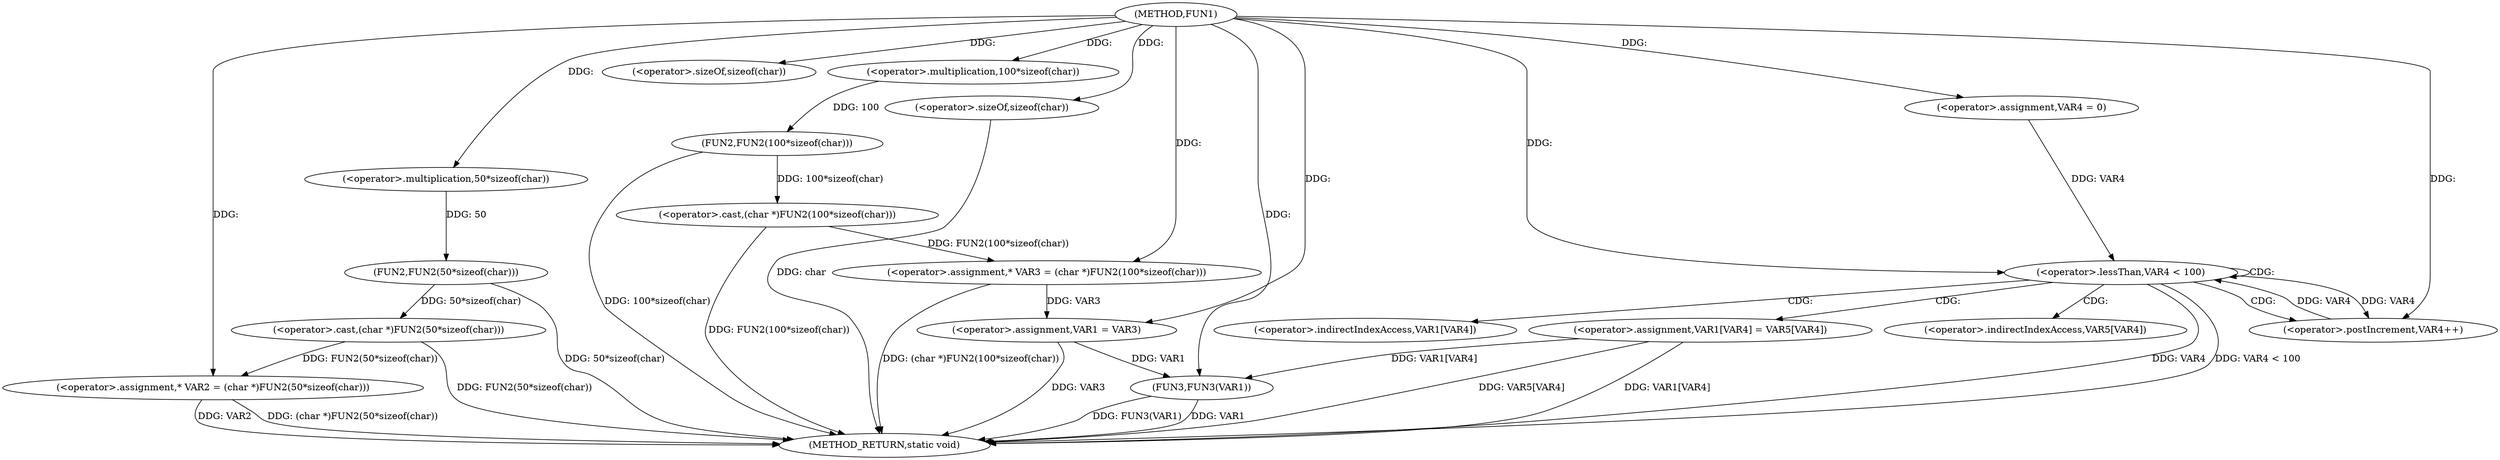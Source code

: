 digraph FUN1 {  
"1000100" [label = "(METHOD,FUN1)" ]
"1000148" [label = "(METHOD_RETURN,static void)" ]
"1000104" [label = "(<operator>.assignment,* VAR2 = (char *)FUN2(50*sizeof(char)))" ]
"1000106" [label = "(<operator>.cast,(char *)FUN2(50*sizeof(char)))" ]
"1000108" [label = "(FUN2,FUN2(50*sizeof(char)))" ]
"1000109" [label = "(<operator>.multiplication,50*sizeof(char))" ]
"1000111" [label = "(<operator>.sizeOf,sizeof(char))" ]
"1000114" [label = "(<operator>.assignment,* VAR3 = (char *)FUN2(100*sizeof(char)))" ]
"1000116" [label = "(<operator>.cast,(char *)FUN2(100*sizeof(char)))" ]
"1000118" [label = "(FUN2,FUN2(100*sizeof(char)))" ]
"1000119" [label = "(<operator>.multiplication,100*sizeof(char))" ]
"1000121" [label = "(<operator>.sizeOf,sizeof(char))" ]
"1000123" [label = "(<operator>.assignment,VAR1 = VAR3)" ]
"1000130" [label = "(<operator>.assignment,VAR4 = 0)" ]
"1000133" [label = "(<operator>.lessThan,VAR4 < 100)" ]
"1000136" [label = "(<operator>.postIncrement,VAR4++)" ]
"1000139" [label = "(<operator>.assignment,VAR1[VAR4] = VAR5[VAR4])" ]
"1000146" [label = "(FUN3,FUN3(VAR1))" ]
"1000140" [label = "(<operator>.indirectIndexAccess,VAR1[VAR4])" ]
"1000143" [label = "(<operator>.indirectIndexAccess,VAR5[VAR4])" ]
  "1000123" -> "1000148"  [ label = "DDG: VAR3"] 
  "1000106" -> "1000148"  [ label = "DDG: FUN2(50*sizeof(char))"] 
  "1000104" -> "1000148"  [ label = "DDG: VAR2"] 
  "1000139" -> "1000148"  [ label = "DDG: VAR1[VAR4]"] 
  "1000133" -> "1000148"  [ label = "DDG: VAR4"] 
  "1000116" -> "1000148"  [ label = "DDG: FUN2(100*sizeof(char))"] 
  "1000133" -> "1000148"  [ label = "DDG: VAR4 < 100"] 
  "1000118" -> "1000148"  [ label = "DDG: 100*sizeof(char)"] 
  "1000146" -> "1000148"  [ label = "DDG: FUN3(VAR1)"] 
  "1000139" -> "1000148"  [ label = "DDG: VAR5[VAR4]"] 
  "1000121" -> "1000148"  [ label = "DDG: char"] 
  "1000146" -> "1000148"  [ label = "DDG: VAR1"] 
  "1000114" -> "1000148"  [ label = "DDG: (char *)FUN2(100*sizeof(char))"] 
  "1000104" -> "1000148"  [ label = "DDG: (char *)FUN2(50*sizeof(char))"] 
  "1000108" -> "1000148"  [ label = "DDG: 50*sizeof(char)"] 
  "1000106" -> "1000104"  [ label = "DDG: FUN2(50*sizeof(char))"] 
  "1000100" -> "1000104"  [ label = "DDG: "] 
  "1000108" -> "1000106"  [ label = "DDG: 50*sizeof(char)"] 
  "1000109" -> "1000108"  [ label = "DDG: 50"] 
  "1000100" -> "1000109"  [ label = "DDG: "] 
  "1000100" -> "1000111"  [ label = "DDG: "] 
  "1000116" -> "1000114"  [ label = "DDG: FUN2(100*sizeof(char))"] 
  "1000100" -> "1000114"  [ label = "DDG: "] 
  "1000118" -> "1000116"  [ label = "DDG: 100*sizeof(char)"] 
  "1000119" -> "1000118"  [ label = "DDG: 100"] 
  "1000100" -> "1000119"  [ label = "DDG: "] 
  "1000100" -> "1000121"  [ label = "DDG: "] 
  "1000114" -> "1000123"  [ label = "DDG: VAR3"] 
  "1000100" -> "1000123"  [ label = "DDG: "] 
  "1000100" -> "1000130"  [ label = "DDG: "] 
  "1000136" -> "1000133"  [ label = "DDG: VAR4"] 
  "1000130" -> "1000133"  [ label = "DDG: VAR4"] 
  "1000100" -> "1000133"  [ label = "DDG: "] 
  "1000133" -> "1000136"  [ label = "DDG: VAR4"] 
  "1000100" -> "1000136"  [ label = "DDG: "] 
  "1000139" -> "1000146"  [ label = "DDG: VAR1[VAR4]"] 
  "1000123" -> "1000146"  [ label = "DDG: VAR1"] 
  "1000100" -> "1000146"  [ label = "DDG: "] 
  "1000133" -> "1000139"  [ label = "CDG: "] 
  "1000133" -> "1000133"  [ label = "CDG: "] 
  "1000133" -> "1000143"  [ label = "CDG: "] 
  "1000133" -> "1000136"  [ label = "CDG: "] 
  "1000133" -> "1000140"  [ label = "CDG: "] 
}
